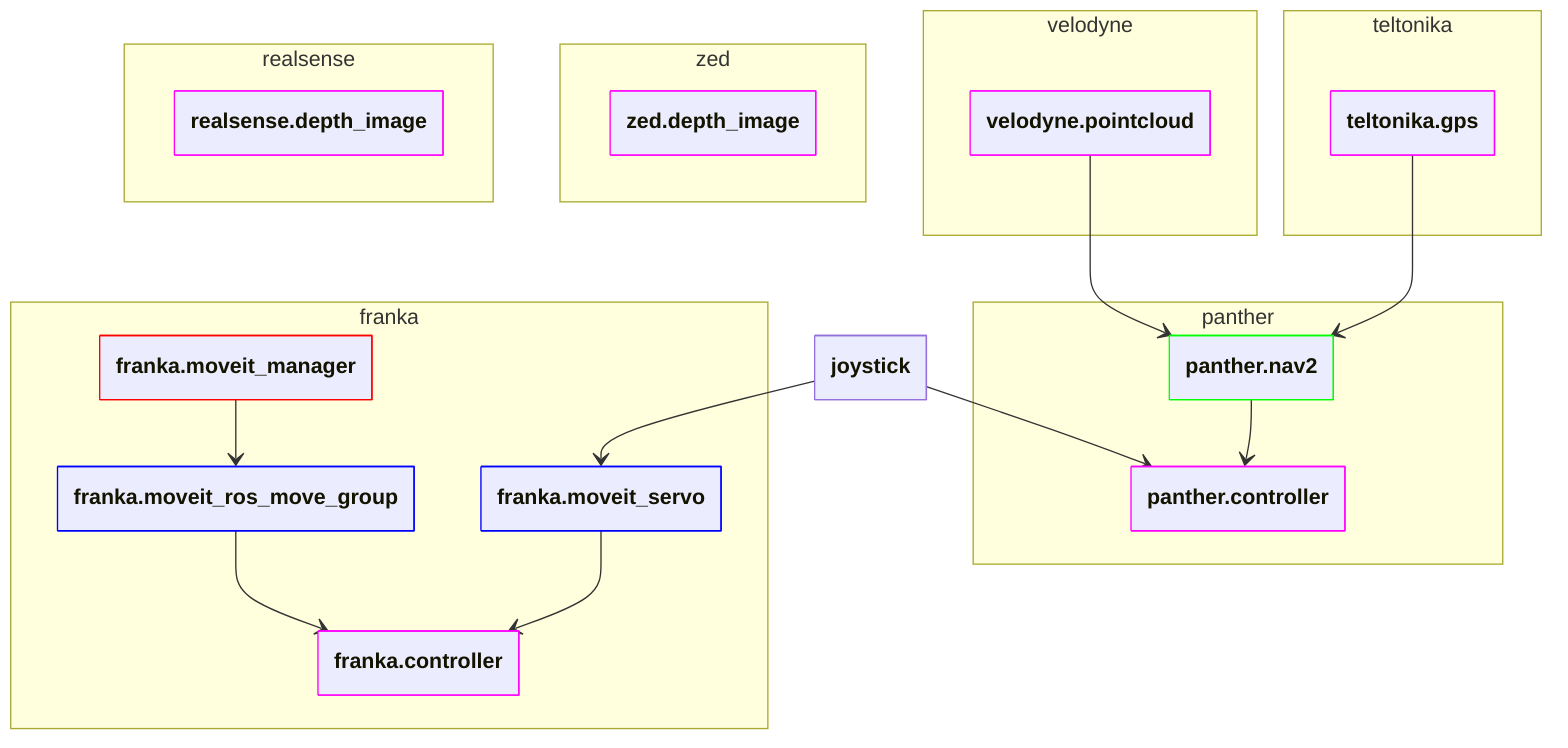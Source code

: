---
  config:
    class:
        hideEmptyMembersBox: true
---

classDiagram

%% Franka:

namespace franka {
    class franka.moveit_manager:::moveit_manager

    class franka.moveit_servo:::external_node

    class franka.moveit_ros_move_group:::external_node

    class franka.controller:::vendor
}

franka.moveit_manager --> franka.moveit_ros_move_group
franka.moveit_servo --> franka.controller
franka.moveit_ros_move_group --> franka.controller

%% Panther:

namespace panther{
    class panther.nav2:::nav2

    class panther.controller:::vendor
}

panther.nav2 --> panther.controller


%% Sensors:

namespace realsense{
    class realsense.depth_image:::vendor
}

namespace zed{
    class zed.depth_image:::vendor
}

namespace velodyne{
    class velodyne.pointcloud:::vendor
}

namespace teltonika{
    class teltonika.gps:::vendor
}

velodyne.pointcloud --> panther.nav2
teltonika.gps --> panther.nav2

%% Joystick:

class joystick

joystick --> franka.moveit_servo
joystick --> panther.controller


classDef external_node stroke: #0000ff
classDef moveit_manager stroke: #ff0000
classDef nav2 stroke: #00ff00
classDef vendor stroke: #ff00ff